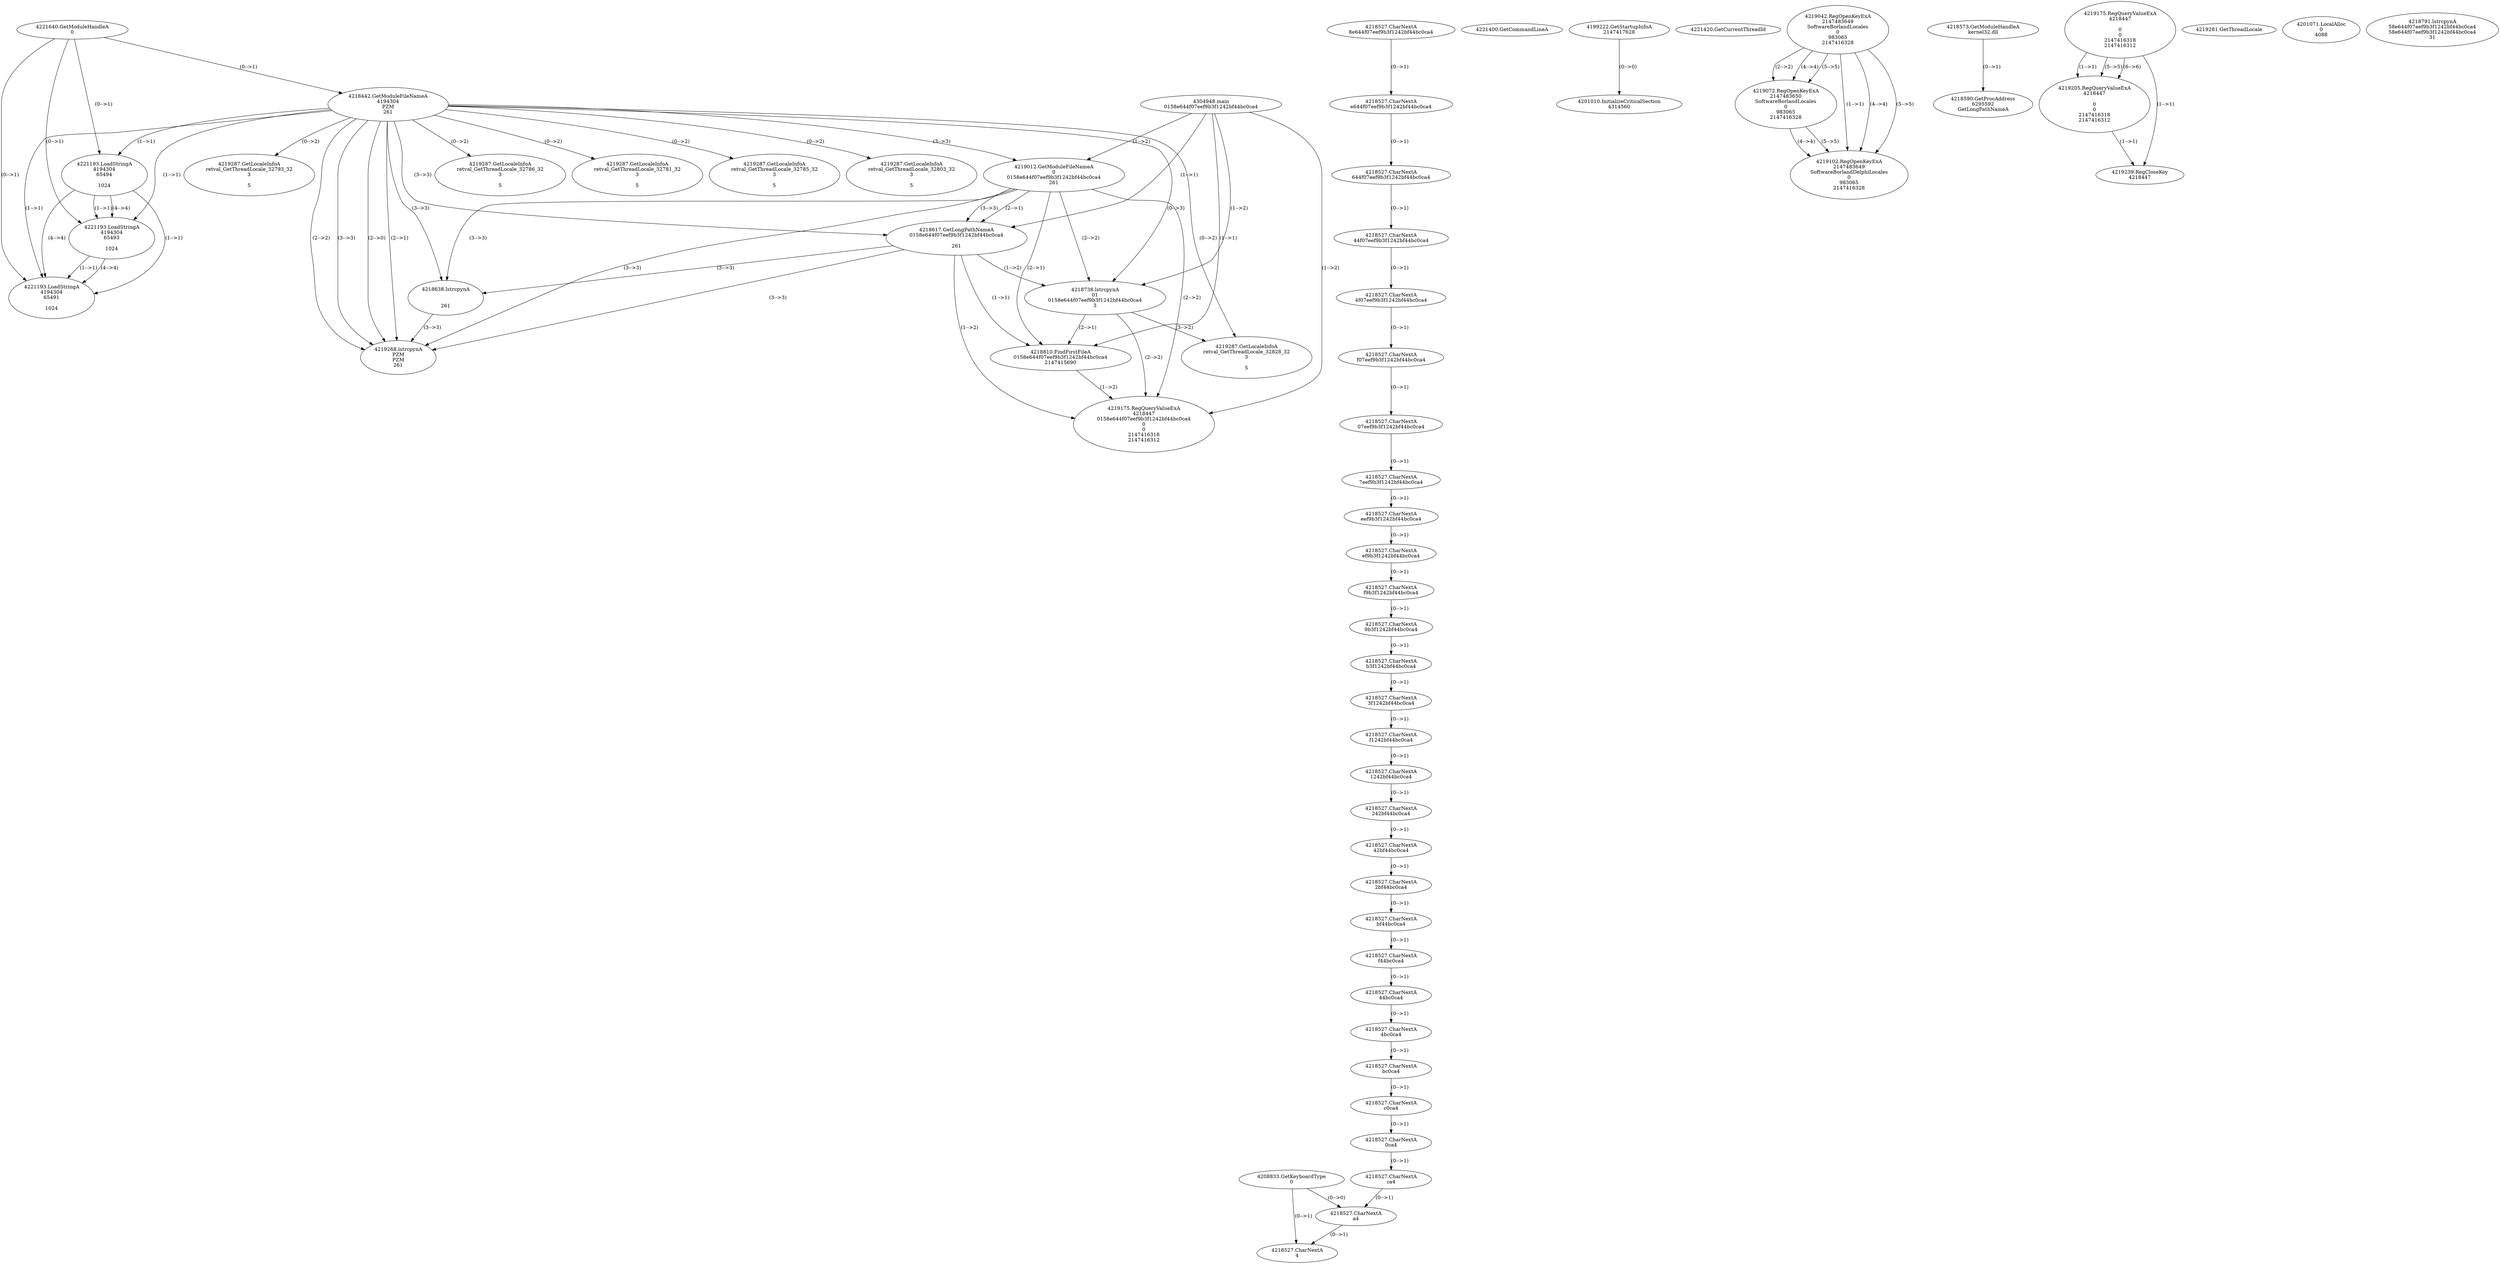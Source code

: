 // Global SCDG with merge call
digraph {
	0 [label="4304948.main
0158e644f07eef9b3f1242bf44bc0ca4"]
	1 [label="4221640.GetModuleHandleA
0"]
	2 [label="4208833.GetKeyboardType
0"]
	3 [label="4221400.GetCommandLineA
"]
	4 [label="4199222.GetStartupInfoA
2147417628"]
	5 [label="4221420.GetCurrentThreadId
"]
	6 [label="4218442.GetModuleFileNameA
4194304
PZM
261"]
	1 -> 6 [label="(0-->1)"]
	7 [label="4219012.GetModuleFileNameA
0
0158e644f07eef9b3f1242bf44bc0ca4
261"]
	0 -> 7 [label="(1-->2)"]
	6 -> 7 [label="(3-->3)"]
	8 [label="4219042.RegOpenKeyExA
2147483649
Software\Borland\Locales
0
983065
2147416328"]
	9 [label="4218573.GetModuleHandleA
kernel32.dll"]
	10 [label="4218590.GetProcAddress
6295592
GetLongPathNameA"]
	9 -> 10 [label="(0-->1)"]
	11 [label="4218617.GetLongPathNameA
0158e644f07eef9b3f1242bf44bc0ca4

261"]
	0 -> 11 [label="(1-->1)"]
	7 -> 11 [label="(2-->1)"]
	6 -> 11 [label="(3-->3)"]
	7 -> 11 [label="(3-->3)"]
	12 [label="4218638.lstrcpynA


261"]
	6 -> 12 [label="(3-->3)"]
	7 -> 12 [label="(3-->3)"]
	11 -> 12 [label="(3-->3)"]
	13 [label="4219175.RegQueryValueExA
4218447

0
0
2147416318
2147416312"]
	14 [label="4219205.RegQueryValueExA
4218447

0
0
2147416318
2147416312"]
	13 -> 14 [label="(1-->1)"]
	13 -> 14 [label="(5-->5)"]
	13 -> 14 [label="(6-->6)"]
	15 [label="4219239.RegCloseKey
4218447"]
	13 -> 15 [label="(1-->1)"]
	14 -> 15 [label="(1-->1)"]
	16 [label="4219268.lstrcpynA
PZM
PZM
261"]
	6 -> 16 [label="(2-->1)"]
	6 -> 16 [label="(2-->2)"]
	6 -> 16 [label="(3-->3)"]
	7 -> 16 [label="(3-->3)"]
	11 -> 16 [label="(3-->3)"]
	12 -> 16 [label="(3-->3)"]
	6 -> 16 [label="(2-->0)"]
	17 [label="4219281.GetThreadLocale
"]
	18 [label="4219287.GetLocaleInfoA
retval_GetThreadLocale_32793_32
3

5"]
	6 -> 18 [label="(0-->2)"]
	19 [label="4221193.LoadStringA
4194304
65494

1024"]
	1 -> 19 [label="(0-->1)"]
	6 -> 19 [label="(1-->1)"]
	20 [label="4221193.LoadStringA
4194304
65493

1024"]
	1 -> 20 [label="(0-->1)"]
	6 -> 20 [label="(1-->1)"]
	19 -> 20 [label="(1-->1)"]
	19 -> 20 [label="(4-->4)"]
	21 [label="4201010.InitializeCriticalSection
4314560"]
	4 -> 21 [label="(0-->0)"]
	22 [label="4201071.LocalAlloc
0
4088"]
	23 [label="4219072.RegOpenKeyExA
2147483650
Software\Borland\Locales
0
983065
2147416328"]
	8 -> 23 [label="(2-->2)"]
	8 -> 23 [label="(4-->4)"]
	8 -> 23 [label="(5-->5)"]
	24 [label="4219102.RegOpenKeyExA
2147483649
Software\Borland\Delphi\Locales
0
983065
2147416328"]
	8 -> 24 [label="(1-->1)"]
	8 -> 24 [label="(4-->4)"]
	23 -> 24 [label="(4-->4)"]
	8 -> 24 [label="(5-->5)"]
	23 -> 24 [label="(5-->5)"]
	25 [label="4218738.lstrcpynA
01
0158e644f07eef9b3f1242bf44bc0ca4
3"]
	0 -> 25 [label="(1-->2)"]
	7 -> 25 [label="(2-->2)"]
	11 -> 25 [label="(1-->2)"]
	6 -> 25 [label="(0-->3)"]
	26 [label="4218527.CharNextA
8e644f07eef9b3f1242bf44bc0ca4"]
	27 [label="4218527.CharNextA
e644f07eef9b3f1242bf44bc0ca4"]
	26 -> 27 [label="(0-->1)"]
	28 [label="4218527.CharNextA
644f07eef9b3f1242bf44bc0ca4"]
	27 -> 28 [label="(0-->1)"]
	29 [label="4218527.CharNextA
44f07eef9b3f1242bf44bc0ca4"]
	28 -> 29 [label="(0-->1)"]
	30 [label="4218527.CharNextA
4f07eef9b3f1242bf44bc0ca4"]
	29 -> 30 [label="(0-->1)"]
	31 [label="4218527.CharNextA
f07eef9b3f1242bf44bc0ca4"]
	30 -> 31 [label="(0-->1)"]
	32 [label="4218527.CharNextA
07eef9b3f1242bf44bc0ca4"]
	31 -> 32 [label="(0-->1)"]
	33 [label="4218527.CharNextA
7eef9b3f1242bf44bc0ca4"]
	32 -> 33 [label="(0-->1)"]
	34 [label="4218527.CharNextA
eef9b3f1242bf44bc0ca4"]
	33 -> 34 [label="(0-->1)"]
	35 [label="4218527.CharNextA
ef9b3f1242bf44bc0ca4"]
	34 -> 35 [label="(0-->1)"]
	36 [label="4218527.CharNextA
f9b3f1242bf44bc0ca4"]
	35 -> 36 [label="(0-->1)"]
	37 [label="4218527.CharNextA
9b3f1242bf44bc0ca4"]
	36 -> 37 [label="(0-->1)"]
	38 [label="4218527.CharNextA
b3f1242bf44bc0ca4"]
	37 -> 38 [label="(0-->1)"]
	39 [label="4218527.CharNextA
3f1242bf44bc0ca4"]
	38 -> 39 [label="(0-->1)"]
	40 [label="4218527.CharNextA
f1242bf44bc0ca4"]
	39 -> 40 [label="(0-->1)"]
	41 [label="4218527.CharNextA
1242bf44bc0ca4"]
	40 -> 41 [label="(0-->1)"]
	42 [label="4218527.CharNextA
242bf44bc0ca4"]
	41 -> 42 [label="(0-->1)"]
	43 [label="4218527.CharNextA
42bf44bc0ca4"]
	42 -> 43 [label="(0-->1)"]
	44 [label="4218527.CharNextA
2bf44bc0ca4"]
	43 -> 44 [label="(0-->1)"]
	45 [label="4218527.CharNextA
bf44bc0ca4"]
	44 -> 45 [label="(0-->1)"]
	46 [label="4218527.CharNextA
f44bc0ca4"]
	45 -> 46 [label="(0-->1)"]
	47 [label="4218527.CharNextA
44bc0ca4"]
	46 -> 47 [label="(0-->1)"]
	48 [label="4218527.CharNextA
4bc0ca4"]
	47 -> 48 [label="(0-->1)"]
	49 [label="4218527.CharNextA
bc0ca4"]
	48 -> 49 [label="(0-->1)"]
	50 [label="4218527.CharNextA
c0ca4"]
	49 -> 50 [label="(0-->1)"]
	51 [label="4218527.CharNextA
0ca4"]
	50 -> 51 [label="(0-->1)"]
	52 [label="4218527.CharNextA
ca4"]
	51 -> 52 [label="(0-->1)"]
	53 [label="4218527.CharNextA
a4"]
	52 -> 53 [label="(0-->1)"]
	2 -> 53 [label="(0-->0)"]
	54 [label="4218527.CharNextA
4"]
	2 -> 54 [label="(0-->1)"]
	53 -> 54 [label="(0-->1)"]
	55 [label="4218791.lstrcpynA
58e644f07eef9b3f1242bf44bc0ca4
58e644f07eef9b3f1242bf44bc0ca4
31"]
	56 [label="4218810.FindFirstFileA
0158e644f07eef9b3f1242bf44bc0ca4
2147415690"]
	0 -> 56 [label="(1-->1)"]
	7 -> 56 [label="(2-->1)"]
	11 -> 56 [label="(1-->1)"]
	25 -> 56 [label="(2-->1)"]
	57 [label="4219175.RegQueryValueExA
4218447
0158e644f07eef9b3f1242bf44bc0ca4
0
0
2147416318
2147416312"]
	0 -> 57 [label="(1-->2)"]
	7 -> 57 [label="(2-->2)"]
	11 -> 57 [label="(1-->2)"]
	25 -> 57 [label="(2-->2)"]
	56 -> 57 [label="(1-->2)"]
	58 [label="4219287.GetLocaleInfoA
retval_GetThreadLocale_32828_32
3

5"]
	6 -> 58 [label="(0-->2)"]
	25 -> 58 [label="(3-->2)"]
	59 [label="4219287.GetLocaleInfoA
retval_GetThreadLocale_32786_32
3

5"]
	6 -> 59 [label="(0-->2)"]
	60 [label="4221193.LoadStringA
4194304
65491

1024"]
	1 -> 60 [label="(0-->1)"]
	6 -> 60 [label="(1-->1)"]
	19 -> 60 [label="(1-->1)"]
	20 -> 60 [label="(1-->1)"]
	19 -> 60 [label="(4-->4)"]
	20 -> 60 [label="(4-->4)"]
	61 [label="4219287.GetLocaleInfoA
retval_GetThreadLocale_32781_32
3

5"]
	6 -> 61 [label="(0-->2)"]
	62 [label="4219287.GetLocaleInfoA
retval_GetThreadLocale_32785_32
3

5"]
	6 -> 62 [label="(0-->2)"]
	63 [label="4219287.GetLocaleInfoA
retval_GetThreadLocale_32803_32
3

5"]
	6 -> 63 [label="(0-->2)"]
}
